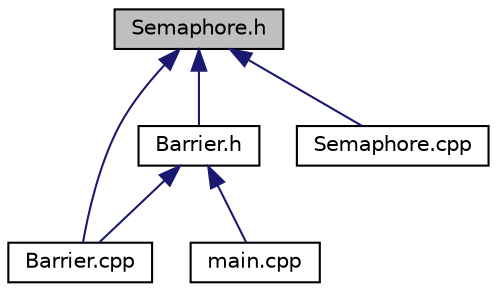 digraph "Semaphore.h"
{
  edge [fontname="Helvetica",fontsize="10",labelfontname="Helvetica",labelfontsize="10"];
  node [fontname="Helvetica",fontsize="10",shape=record];
  Node1 [label="Semaphore.h",height=0.2,width=0.4,color="black", fillcolor="grey75", style="filled", fontcolor="black"];
  Node1 -> Node2 [dir="back",color="midnightblue",fontsize="10",style="solid"];
  Node2 [label="Barrier.cpp",height=0.2,width=0.4,color="black", fillcolor="white", style="filled",URL="$_barrier_8cpp.html"];
  Node1 -> Node3 [dir="back",color="midnightblue",fontsize="10",style="solid"];
  Node3 [label="Barrier.h",height=0.2,width=0.4,color="black", fillcolor="white", style="filled",URL="$_barrier_8h.html"];
  Node3 -> Node2 [dir="back",color="midnightblue",fontsize="10",style="solid"];
  Node3 -> Node4 [dir="back",color="midnightblue",fontsize="10",style="solid"];
  Node4 [label="main.cpp",height=0.2,width=0.4,color="black", fillcolor="white", style="filled",URL="$main_8cpp.html"];
  Node1 -> Node5 [dir="back",color="midnightblue",fontsize="10",style="solid"];
  Node5 [label="Semaphore.cpp",height=0.2,width=0.4,color="black", fillcolor="white", style="filled",URL="$_semaphore_8cpp.html"];
}
